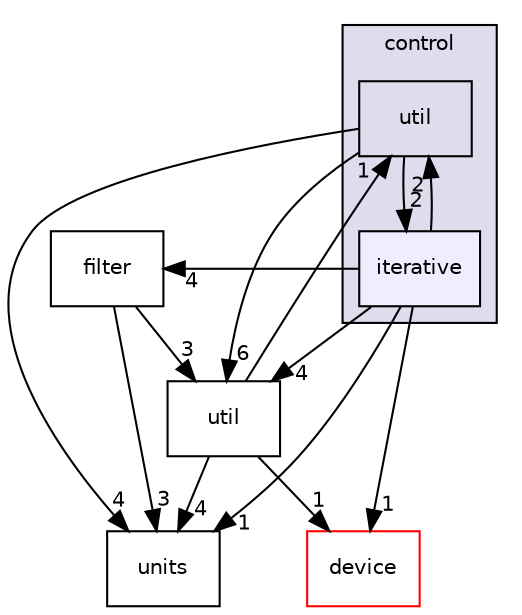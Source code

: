 digraph "include/okapi/api/control/iterative" {
  compound=true
  node [ fontsize="10", fontname="Helvetica"];
  edge [ labelfontsize="10", labelfontname="Helvetica"];
  subgraph clusterdir_ee8fabeddabdeff2f9d7f82f9bc73f75 {
    graph [ bgcolor="#ddddee", pencolor="black", label="control" fontname="Helvetica", fontsize="10", URL="dir_ee8fabeddabdeff2f9d7f82f9bc73f75.html"]
  dir_72ccae87f7209aff0e1ad89aa89987e8 [shape=box label="util" URL="dir_72ccae87f7209aff0e1ad89aa89987e8.html"];
  dir_98667259adeb9581d7d9a26a21984dcf [shape=box, label="iterative", style="filled", fillcolor="#eeeeff", pencolor="black", URL="dir_98667259adeb9581d7d9a26a21984dcf.html"];
  }
  dir_01997f625f96480294339ddf79b14f04 [shape=box label="util" URL="dir_01997f625f96480294339ddf79b14f04.html"];
  dir_168cb15b1518231d3e9529c538899201 [shape=box label="device" fillcolor="white" style="filled" color="red" URL="dir_168cb15b1518231d3e9529c538899201.html"];
  dir_7f5467880c6256ea2f9499e004d2592a [shape=box label="filter" URL="dir_7f5467880c6256ea2f9499e004d2592a.html"];
  dir_e84fea72a7bc70ffe5d343194ba5b48e [shape=box label="units" URL="dir_e84fea72a7bc70ffe5d343194ba5b48e.html"];
  dir_98667259adeb9581d7d9a26a21984dcf->dir_01997f625f96480294339ddf79b14f04 [headlabel="4", labeldistance=1.5 headhref="dir_000017_000026.html"];
  dir_98667259adeb9581d7d9a26a21984dcf->dir_168cb15b1518231d3e9529c538899201 [headlabel="1", labeldistance=1.5 headhref="dir_000017_000019.html"];
  dir_98667259adeb9581d7d9a26a21984dcf->dir_72ccae87f7209aff0e1ad89aa89987e8 [headlabel="2", labeldistance=1.5 headhref="dir_000017_000018.html"];
  dir_98667259adeb9581d7d9a26a21984dcf->dir_7f5467880c6256ea2f9499e004d2592a [headlabel="4", labeldistance=1.5 headhref="dir_000017_000023.html"];
  dir_98667259adeb9581d7d9a26a21984dcf->dir_e84fea72a7bc70ffe5d343194ba5b48e [headlabel="1", labeldistance=1.5 headhref="dir_000017_000025.html"];
  dir_01997f625f96480294339ddf79b14f04->dir_168cb15b1518231d3e9529c538899201 [headlabel="1", labeldistance=1.5 headhref="dir_000026_000019.html"];
  dir_01997f625f96480294339ddf79b14f04->dir_72ccae87f7209aff0e1ad89aa89987e8 [headlabel="1", labeldistance=1.5 headhref="dir_000026_000018.html"];
  dir_01997f625f96480294339ddf79b14f04->dir_e84fea72a7bc70ffe5d343194ba5b48e [headlabel="4", labeldistance=1.5 headhref="dir_000026_000025.html"];
  dir_72ccae87f7209aff0e1ad89aa89987e8->dir_01997f625f96480294339ddf79b14f04 [headlabel="6", labeldistance=1.5 headhref="dir_000018_000026.html"];
  dir_72ccae87f7209aff0e1ad89aa89987e8->dir_98667259adeb9581d7d9a26a21984dcf [headlabel="2", labeldistance=1.5 headhref="dir_000018_000017.html"];
  dir_72ccae87f7209aff0e1ad89aa89987e8->dir_e84fea72a7bc70ffe5d343194ba5b48e [headlabel="4", labeldistance=1.5 headhref="dir_000018_000025.html"];
  dir_7f5467880c6256ea2f9499e004d2592a->dir_01997f625f96480294339ddf79b14f04 [headlabel="3", labeldistance=1.5 headhref="dir_000023_000026.html"];
  dir_7f5467880c6256ea2f9499e004d2592a->dir_e84fea72a7bc70ffe5d343194ba5b48e [headlabel="3", labeldistance=1.5 headhref="dir_000023_000025.html"];
}
